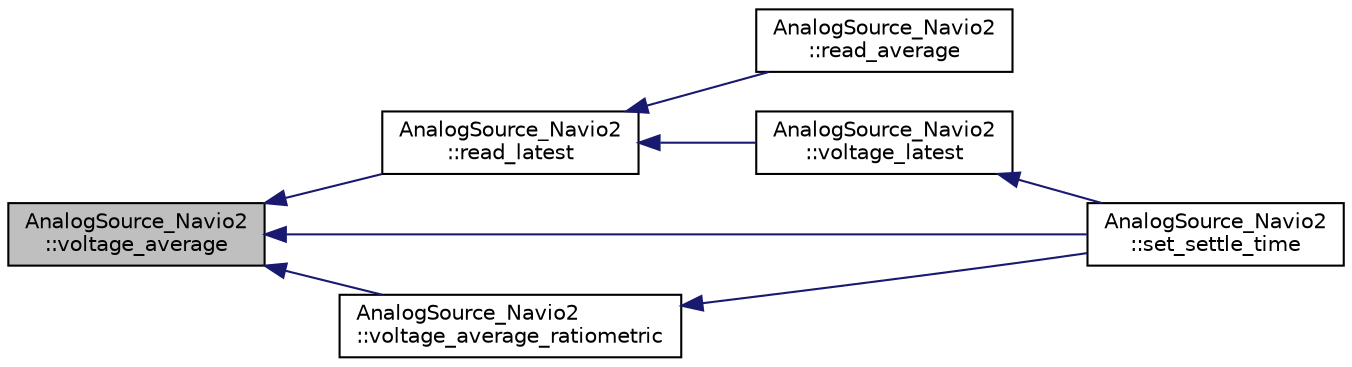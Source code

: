 digraph "AnalogSource_Navio2::voltage_average"
{
 // INTERACTIVE_SVG=YES
  edge [fontname="Helvetica",fontsize="10",labelfontname="Helvetica",labelfontsize="10"];
  node [fontname="Helvetica",fontsize="10",shape=record];
  rankdir="LR";
  Node1 [label="AnalogSource_Navio2\l::voltage_average",height=0.2,width=0.4,color="black", fillcolor="grey75", style="filled", fontcolor="black"];
  Node1 -> Node2 [dir="back",color="midnightblue",fontsize="10",style="solid",fontname="Helvetica"];
  Node2 [label="AnalogSource_Navio2\l::read_latest",height=0.2,width=0.4,color="black", fillcolor="white", style="filled",URL="$classAnalogSource__Navio2.html#af17d76cdc320171fbafec8dc876e2392"];
  Node2 -> Node3 [dir="back",color="midnightblue",fontsize="10",style="solid",fontname="Helvetica"];
  Node3 [label="AnalogSource_Navio2\l::read_average",height=0.2,width=0.4,color="black", fillcolor="white", style="filled",URL="$classAnalogSource__Navio2.html#a1e2ff7febc0820494b1da8d8f00605d5"];
  Node2 -> Node4 [dir="back",color="midnightblue",fontsize="10",style="solid",fontname="Helvetica"];
  Node4 [label="AnalogSource_Navio2\l::voltage_latest",height=0.2,width=0.4,color="black", fillcolor="white", style="filled",URL="$classAnalogSource__Navio2.html#a2ed615d61e111252f1192fc4c8696675"];
  Node4 -> Node5 [dir="back",color="midnightblue",fontsize="10",style="solid",fontname="Helvetica"];
  Node5 [label="AnalogSource_Navio2\l::set_settle_time",height=0.2,width=0.4,color="black", fillcolor="white", style="filled",URL="$classAnalogSource__Navio2.html#a4199c0160e69378a634d7a23dc38de5f"];
  Node1 -> Node5 [dir="back",color="midnightblue",fontsize="10",style="solid",fontname="Helvetica"];
  Node1 -> Node6 [dir="back",color="midnightblue",fontsize="10",style="solid",fontname="Helvetica"];
  Node6 [label="AnalogSource_Navio2\l::voltage_average_ratiometric",height=0.2,width=0.4,color="black", fillcolor="white", style="filled",URL="$classAnalogSource__Navio2.html#aafc4e458d6d2436e849608e95aad4c58"];
  Node6 -> Node5 [dir="back",color="midnightblue",fontsize="10",style="solid",fontname="Helvetica"];
}
